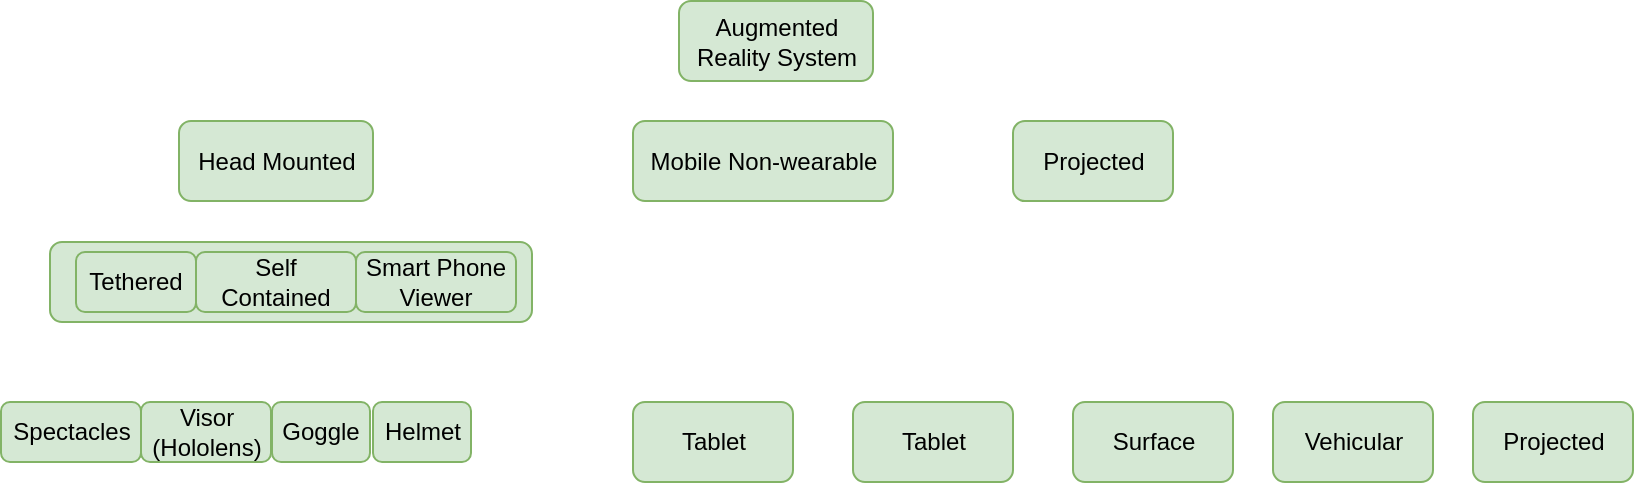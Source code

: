 <mxfile version="10.8.9" type="github"><diagram id="5TIKYM5dXn2SGyg6p6yH" name="Page-1"><mxGraphModel dx="1003" dy="1727" grid="1" gridSize="10" guides="1" tooltips="1" connect="1" arrows="1" fold="1" page="1" pageScale="1" pageWidth="827" pageHeight="1169" math="0" shadow="0"><root><mxCell id="0"/><mxCell id="1" parent="0"/><mxCell id="CAWZZHjb0KEW7NAQgctz-1" value="Augmented Reality System" style="rounded=1;whiteSpace=wrap;html=1;fillColor=#d5e8d4;strokeColor=#82b366;" parent="1" vertex="1"><mxGeometry x="354.5" y="-0.5" width="97" height="40" as="geometry"/></mxCell><mxCell id="CAWZZHjb0KEW7NAQgctz-2" value="Head Mounted" style="rounded=1;whiteSpace=wrap;html=1;fillColor=#d5e8d4;strokeColor=#82b366;" parent="1" vertex="1"><mxGeometry x="104.5" y="59.5" width="97" height="40" as="geometry"/></mxCell><mxCell id="CAWZZHjb0KEW7NAQgctz-3" value="Mobile Non-wearable" style="rounded=1;whiteSpace=wrap;html=1;fillColor=#d5e8d4;strokeColor=#82b366;" parent="1" vertex="1"><mxGeometry x="331.5" y="59.5" width="130" height="40" as="geometry"/></mxCell><mxCell id="CAWZZHjb0KEW7NAQgctz-4" value="Projected" style="rounded=1;whiteSpace=wrap;html=1;fillColor=#d5e8d4;strokeColor=#82b366;" parent="1" vertex="1"><mxGeometry x="521.5" y="59.5" width="80" height="40" as="geometry"/></mxCell><mxCell id="D5JC9058XjDMy4aqYF9T-3" value="Surface" style="rounded=1;whiteSpace=wrap;html=1;fillColor=#d5e8d4;strokeColor=#82b366;" vertex="1" parent="1"><mxGeometry x="551.5" y="200" width="80" height="40" as="geometry"/></mxCell><mxCell id="D5JC9058XjDMy4aqYF9T-4" value="Vehicular" style="rounded=1;whiteSpace=wrap;html=1;fillColor=#d5e8d4;strokeColor=#82b366;" vertex="1" parent="1"><mxGeometry x="651.5" y="200" width="80" height="40" as="geometry"/></mxCell><mxCell id="D5JC9058XjDMy4aqYF9T-5" value="Projected" style="rounded=1;whiteSpace=wrap;html=1;fillColor=#d5e8d4;strokeColor=#82b366;" vertex="1" parent="1"><mxGeometry x="751.5" y="200" width="80" height="40" as="geometry"/></mxCell><mxCell id="D5JC9058XjDMy4aqYF9T-6" value="Tablet" style="rounded=1;whiteSpace=wrap;html=1;fillColor=#d5e8d4;strokeColor=#82b366;" vertex="1" parent="1"><mxGeometry x="331.5" y="200" width="80" height="40" as="geometry"/></mxCell><mxCell id="D5JC9058XjDMy4aqYF9T-7" value="Tablet" style="rounded=1;whiteSpace=wrap;html=1;fillColor=#d5e8d4;strokeColor=#82b366;" vertex="1" parent="1"><mxGeometry x="441.5" y="200" width="80" height="40" as="geometry"/></mxCell><mxCell id="D5JC9058XjDMy4aqYF9T-8" value="Spectacles" style="rounded=1;whiteSpace=wrap;html=1;fillColor=#d5e8d4;strokeColor=#82b366;" vertex="1" parent="1"><mxGeometry x="15.5" y="200" width="70" height="30" as="geometry"/></mxCell><mxCell id="D5JC9058XjDMy4aqYF9T-9" value="" style="rounded=1;whiteSpace=wrap;html=1;fillColor=#d5e8d4;strokeColor=#82b366;" vertex="1" parent="1"><mxGeometry x="40" y="120" width="241" height="40" as="geometry"/></mxCell><mxCell id="D5JC9058XjDMy4aqYF9T-10" value="Tethered" style="rounded=1;whiteSpace=wrap;html=1;fillColor=#d5e8d4;strokeColor=#82b366;" vertex="1" parent="1"><mxGeometry x="53" y="125" width="60" height="30" as="geometry"/></mxCell><mxCell id="D5JC9058XjDMy4aqYF9T-11" value="Self Contained" style="rounded=1;whiteSpace=wrap;html=1;fillColor=#d5e8d4;strokeColor=#82b366;" vertex="1" parent="1"><mxGeometry x="113" y="125" width="80" height="30" as="geometry"/></mxCell><mxCell id="D5JC9058XjDMy4aqYF9T-12" value="Smart Phone Viewer" style="rounded=1;whiteSpace=wrap;html=1;fillColor=#d5e8d4;strokeColor=#82b366;" vertex="1" parent="1"><mxGeometry x="193" y="125" width="80" height="30" as="geometry"/></mxCell><mxCell id="D5JC9058XjDMy4aqYF9T-13" value="Visor&lt;br&gt;(Hololens)" style="rounded=1;whiteSpace=wrap;html=1;fillColor=#d5e8d4;strokeColor=#82b366;" vertex="1" parent="1"><mxGeometry x="85.5" y="200" width="65" height="30" as="geometry"/></mxCell><mxCell id="D5JC9058XjDMy4aqYF9T-14" value="Goggle" style="rounded=1;whiteSpace=wrap;html=1;fillColor=#d5e8d4;strokeColor=#82b366;" vertex="1" parent="1"><mxGeometry x="151" y="200" width="49" height="30" as="geometry"/></mxCell><mxCell id="D5JC9058XjDMy4aqYF9T-15" value="Helmet" style="rounded=1;whiteSpace=wrap;html=1;fillColor=#d5e8d4;strokeColor=#82b366;" vertex="1" parent="1"><mxGeometry x="201.5" y="200" width="49" height="30" as="geometry"/></mxCell></root></mxGraphModel></diagram></mxfile>